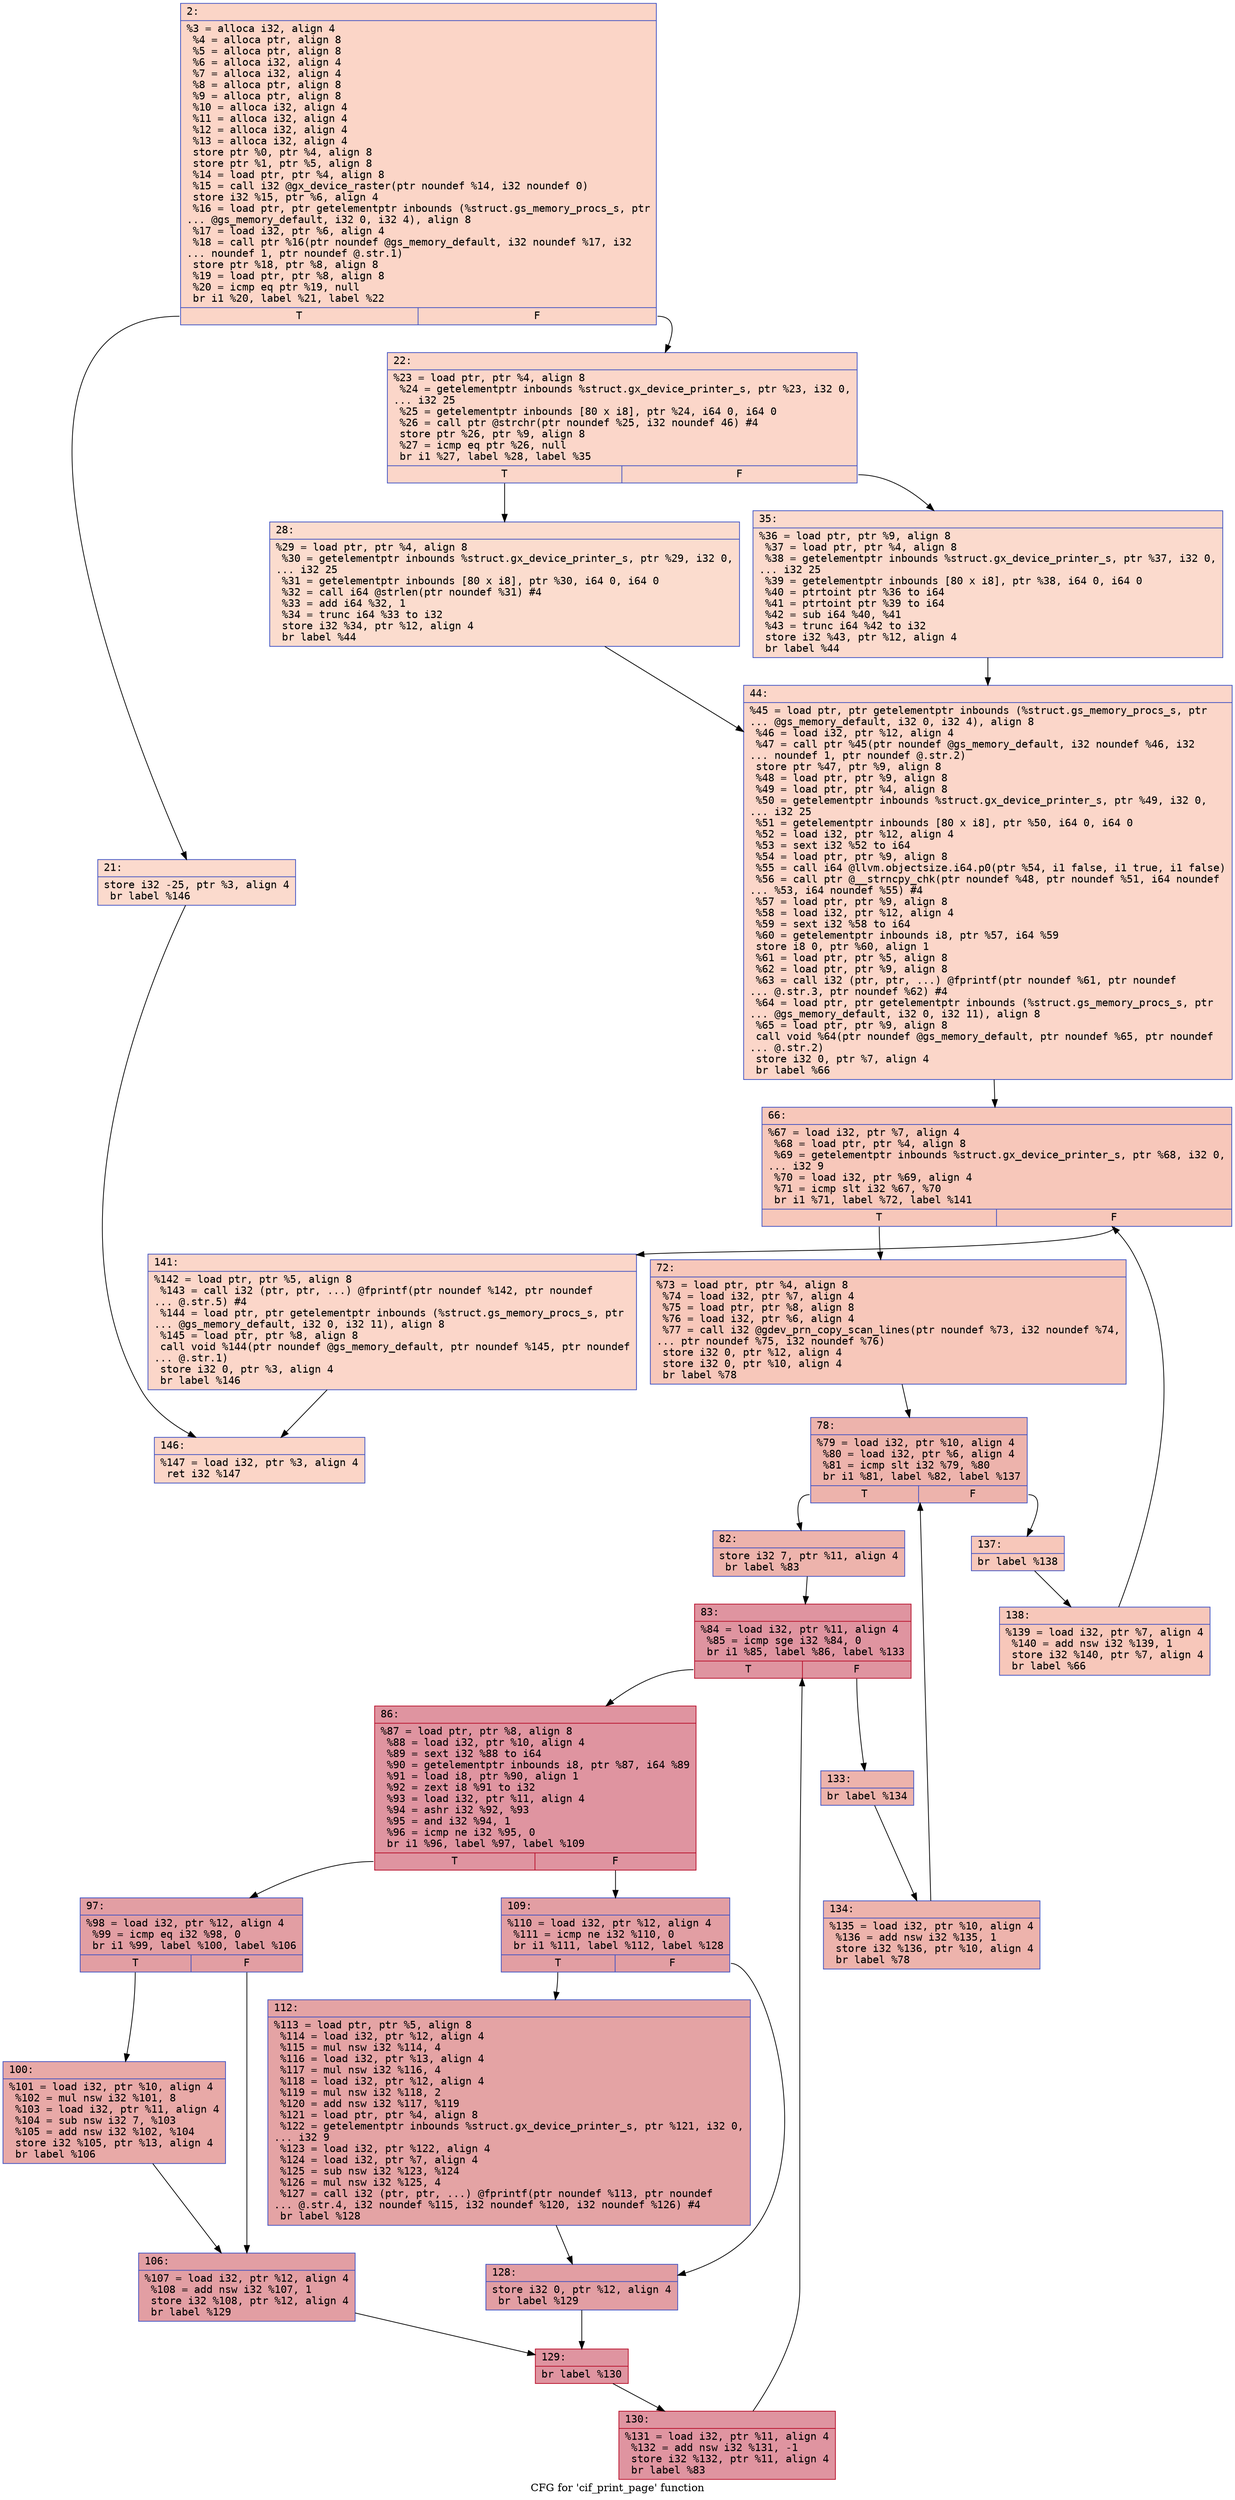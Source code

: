 digraph "CFG for 'cif_print_page' function" {
	label="CFG for 'cif_print_page' function";

	Node0x600001b74280 [shape=record,color="#3d50c3ff", style=filled, fillcolor="#f5a08170" fontname="Courier",label="{2:\l|  %3 = alloca i32, align 4\l  %4 = alloca ptr, align 8\l  %5 = alloca ptr, align 8\l  %6 = alloca i32, align 4\l  %7 = alloca i32, align 4\l  %8 = alloca ptr, align 8\l  %9 = alloca ptr, align 8\l  %10 = alloca i32, align 4\l  %11 = alloca i32, align 4\l  %12 = alloca i32, align 4\l  %13 = alloca i32, align 4\l  store ptr %0, ptr %4, align 8\l  store ptr %1, ptr %5, align 8\l  %14 = load ptr, ptr %4, align 8\l  %15 = call i32 @gx_device_raster(ptr noundef %14, i32 noundef 0)\l  store i32 %15, ptr %6, align 4\l  %16 = load ptr, ptr getelementptr inbounds (%struct.gs_memory_procs_s, ptr\l... @gs_memory_default, i32 0, i32 4), align 8\l  %17 = load i32, ptr %6, align 4\l  %18 = call ptr %16(ptr noundef @gs_memory_default, i32 noundef %17, i32\l... noundef 1, ptr noundef @.str.1)\l  store ptr %18, ptr %8, align 8\l  %19 = load ptr, ptr %8, align 8\l  %20 = icmp eq ptr %19, null\l  br i1 %20, label %21, label %22\l|{<s0>T|<s1>F}}"];
	Node0x600001b74280:s0 -> Node0x600001b742d0[tooltip="2 -> 21\nProbability 37.50%" ];
	Node0x600001b74280:s1 -> Node0x600001b74320[tooltip="2 -> 22\nProbability 62.50%" ];
	Node0x600001b742d0 [shape=record,color="#3d50c3ff", style=filled, fillcolor="#f7ac8e70" fontname="Courier",label="{21:\l|  store i32 -25, ptr %3, align 4\l  br label %146\l}"];
	Node0x600001b742d0 -> Node0x600001b74a50[tooltip="21 -> 146\nProbability 100.00%" ];
	Node0x600001b74320 [shape=record,color="#3d50c3ff", style=filled, fillcolor="#f6a38570" fontname="Courier",label="{22:\l|  %23 = load ptr, ptr %4, align 8\l  %24 = getelementptr inbounds %struct.gx_device_printer_s, ptr %23, i32 0,\l... i32 25\l  %25 = getelementptr inbounds [80 x i8], ptr %24, i64 0, i64 0\l  %26 = call ptr @strchr(ptr noundef %25, i32 noundef 46) #4\l  store ptr %26, ptr %9, align 8\l  %27 = icmp eq ptr %26, null\l  br i1 %27, label %28, label %35\l|{<s0>T|<s1>F}}"];
	Node0x600001b74320:s0 -> Node0x600001b74370[tooltip="22 -> 28\nProbability 37.50%" ];
	Node0x600001b74320:s1 -> Node0x600001b743c0[tooltip="22 -> 35\nProbability 62.50%" ];
	Node0x600001b74370 [shape=record,color="#3d50c3ff", style=filled, fillcolor="#f7af9170" fontname="Courier",label="{28:\l|  %29 = load ptr, ptr %4, align 8\l  %30 = getelementptr inbounds %struct.gx_device_printer_s, ptr %29, i32 0,\l... i32 25\l  %31 = getelementptr inbounds [80 x i8], ptr %30, i64 0, i64 0\l  %32 = call i64 @strlen(ptr noundef %31) #4\l  %33 = add i64 %32, 1\l  %34 = trunc i64 %33 to i32\l  store i32 %34, ptr %12, align 4\l  br label %44\l}"];
	Node0x600001b74370 -> Node0x600001b74410[tooltip="28 -> 44\nProbability 100.00%" ];
	Node0x600001b743c0 [shape=record,color="#3d50c3ff", style=filled, fillcolor="#f7ac8e70" fontname="Courier",label="{35:\l|  %36 = load ptr, ptr %9, align 8\l  %37 = load ptr, ptr %4, align 8\l  %38 = getelementptr inbounds %struct.gx_device_printer_s, ptr %37, i32 0,\l... i32 25\l  %39 = getelementptr inbounds [80 x i8], ptr %38, i64 0, i64 0\l  %40 = ptrtoint ptr %36 to i64\l  %41 = ptrtoint ptr %39 to i64\l  %42 = sub i64 %40, %41\l  %43 = trunc i64 %42 to i32\l  store i32 %43, ptr %12, align 4\l  br label %44\l}"];
	Node0x600001b743c0 -> Node0x600001b74410[tooltip="35 -> 44\nProbability 100.00%" ];
	Node0x600001b74410 [shape=record,color="#3d50c3ff", style=filled, fillcolor="#f6a38570" fontname="Courier",label="{44:\l|  %45 = load ptr, ptr getelementptr inbounds (%struct.gs_memory_procs_s, ptr\l... @gs_memory_default, i32 0, i32 4), align 8\l  %46 = load i32, ptr %12, align 4\l  %47 = call ptr %45(ptr noundef @gs_memory_default, i32 noundef %46, i32\l... noundef 1, ptr noundef @.str.2)\l  store ptr %47, ptr %9, align 8\l  %48 = load ptr, ptr %9, align 8\l  %49 = load ptr, ptr %4, align 8\l  %50 = getelementptr inbounds %struct.gx_device_printer_s, ptr %49, i32 0,\l... i32 25\l  %51 = getelementptr inbounds [80 x i8], ptr %50, i64 0, i64 0\l  %52 = load i32, ptr %12, align 4\l  %53 = sext i32 %52 to i64\l  %54 = load ptr, ptr %9, align 8\l  %55 = call i64 @llvm.objectsize.i64.p0(ptr %54, i1 false, i1 true, i1 false)\l  %56 = call ptr @__strncpy_chk(ptr noundef %48, ptr noundef %51, i64 noundef\l... %53, i64 noundef %55) #4\l  %57 = load ptr, ptr %9, align 8\l  %58 = load i32, ptr %12, align 4\l  %59 = sext i32 %58 to i64\l  %60 = getelementptr inbounds i8, ptr %57, i64 %59\l  store i8 0, ptr %60, align 1\l  %61 = load ptr, ptr %5, align 8\l  %62 = load ptr, ptr %9, align 8\l  %63 = call i32 (ptr, ptr, ...) @fprintf(ptr noundef %61, ptr noundef\l... @.str.3, ptr noundef %62) #4\l  %64 = load ptr, ptr getelementptr inbounds (%struct.gs_memory_procs_s, ptr\l... @gs_memory_default, i32 0, i32 11), align 8\l  %65 = load ptr, ptr %9, align 8\l  call void %64(ptr noundef @gs_memory_default, ptr noundef %65, ptr noundef\l... @.str.2)\l  store i32 0, ptr %7, align 4\l  br label %66\l}"];
	Node0x600001b74410 -> Node0x600001b74460[tooltip="44 -> 66\nProbability 100.00%" ];
	Node0x600001b74460 [shape=record,color="#3d50c3ff", style=filled, fillcolor="#ec7f6370" fontname="Courier",label="{66:\l|  %67 = load i32, ptr %7, align 4\l  %68 = load ptr, ptr %4, align 8\l  %69 = getelementptr inbounds %struct.gx_device_printer_s, ptr %68, i32 0,\l... i32 9\l  %70 = load i32, ptr %69, align 4\l  %71 = icmp slt i32 %67, %70\l  br i1 %71, label %72, label %141\l|{<s0>T|<s1>F}}"];
	Node0x600001b74460:s0 -> Node0x600001b744b0[tooltip="66 -> 72\nProbability 96.88%" ];
	Node0x600001b74460:s1 -> Node0x600001b74a00[tooltip="66 -> 141\nProbability 3.12%" ];
	Node0x600001b744b0 [shape=record,color="#3d50c3ff", style=filled, fillcolor="#ec7f6370" fontname="Courier",label="{72:\l|  %73 = load ptr, ptr %4, align 8\l  %74 = load i32, ptr %7, align 4\l  %75 = load ptr, ptr %8, align 8\l  %76 = load i32, ptr %6, align 4\l  %77 = call i32 @gdev_prn_copy_scan_lines(ptr noundef %73, i32 noundef %74,\l... ptr noundef %75, i32 noundef %76)\l  store i32 0, ptr %12, align 4\l  store i32 0, ptr %10, align 4\l  br label %78\l}"];
	Node0x600001b744b0 -> Node0x600001b74500[tooltip="72 -> 78\nProbability 100.00%" ];
	Node0x600001b74500 [shape=record,color="#3d50c3ff", style=filled, fillcolor="#d6524470" fontname="Courier",label="{78:\l|  %79 = load i32, ptr %10, align 4\l  %80 = load i32, ptr %6, align 4\l  %81 = icmp slt i32 %79, %80\l  br i1 %81, label %82, label %137\l|{<s0>T|<s1>F}}"];
	Node0x600001b74500:s0 -> Node0x600001b74550[tooltip="78 -> 82\nProbability 96.88%" ];
	Node0x600001b74500:s1 -> Node0x600001b74960[tooltip="78 -> 137\nProbability 3.12%" ];
	Node0x600001b74550 [shape=record,color="#3d50c3ff", style=filled, fillcolor="#d6524470" fontname="Courier",label="{82:\l|  store i32 7, ptr %11, align 4\l  br label %83\l}"];
	Node0x600001b74550 -> Node0x600001b745a0[tooltip="82 -> 83\nProbability 100.00%" ];
	Node0x600001b745a0 [shape=record,color="#b70d28ff", style=filled, fillcolor="#b70d2870" fontname="Courier",label="{83:\l|  %84 = load i32, ptr %11, align 4\l  %85 = icmp sge i32 %84, 0\l  br i1 %85, label %86, label %133\l|{<s0>T|<s1>F}}"];
	Node0x600001b745a0:s0 -> Node0x600001b745f0[tooltip="83 -> 86\nProbability 96.88%" ];
	Node0x600001b745a0:s1 -> Node0x600001b748c0[tooltip="83 -> 133\nProbability 3.12%" ];
	Node0x600001b745f0 [shape=record,color="#b70d28ff", style=filled, fillcolor="#b70d2870" fontname="Courier",label="{86:\l|  %87 = load ptr, ptr %8, align 8\l  %88 = load i32, ptr %10, align 4\l  %89 = sext i32 %88 to i64\l  %90 = getelementptr inbounds i8, ptr %87, i64 %89\l  %91 = load i8, ptr %90, align 1\l  %92 = zext i8 %91 to i32\l  %93 = load i32, ptr %11, align 4\l  %94 = ashr i32 %92, %93\l  %95 = and i32 %94, 1\l  %96 = icmp ne i32 %95, 0\l  br i1 %96, label %97, label %109\l|{<s0>T|<s1>F}}"];
	Node0x600001b745f0:s0 -> Node0x600001b74640[tooltip="86 -> 97\nProbability 50.00%" ];
	Node0x600001b745f0:s1 -> Node0x600001b74730[tooltip="86 -> 109\nProbability 50.00%" ];
	Node0x600001b74640 [shape=record,color="#3d50c3ff", style=filled, fillcolor="#be242e70" fontname="Courier",label="{97:\l|  %98 = load i32, ptr %12, align 4\l  %99 = icmp eq i32 %98, 0\l  br i1 %99, label %100, label %106\l|{<s0>T|<s1>F}}"];
	Node0x600001b74640:s0 -> Node0x600001b74690[tooltip="97 -> 100\nProbability 37.50%" ];
	Node0x600001b74640:s1 -> Node0x600001b746e0[tooltip="97 -> 106\nProbability 62.50%" ];
	Node0x600001b74690 [shape=record,color="#3d50c3ff", style=filled, fillcolor="#ca3b3770" fontname="Courier",label="{100:\l|  %101 = load i32, ptr %10, align 4\l  %102 = mul nsw i32 %101, 8\l  %103 = load i32, ptr %11, align 4\l  %104 = sub nsw i32 7, %103\l  %105 = add nsw i32 %102, %104\l  store i32 %105, ptr %13, align 4\l  br label %106\l}"];
	Node0x600001b74690 -> Node0x600001b746e0[tooltip="100 -> 106\nProbability 100.00%" ];
	Node0x600001b746e0 [shape=record,color="#3d50c3ff", style=filled, fillcolor="#be242e70" fontname="Courier",label="{106:\l|  %107 = load i32, ptr %12, align 4\l  %108 = add nsw i32 %107, 1\l  store i32 %108, ptr %12, align 4\l  br label %129\l}"];
	Node0x600001b746e0 -> Node0x600001b74820[tooltip="106 -> 129\nProbability 100.00%" ];
	Node0x600001b74730 [shape=record,color="#3d50c3ff", style=filled, fillcolor="#be242e70" fontname="Courier",label="{109:\l|  %110 = load i32, ptr %12, align 4\l  %111 = icmp ne i32 %110, 0\l  br i1 %111, label %112, label %128\l|{<s0>T|<s1>F}}"];
	Node0x600001b74730:s0 -> Node0x600001b74780[tooltip="109 -> 112\nProbability 62.50%" ];
	Node0x600001b74730:s1 -> Node0x600001b747d0[tooltip="109 -> 128\nProbability 37.50%" ];
	Node0x600001b74780 [shape=record,color="#3d50c3ff", style=filled, fillcolor="#c32e3170" fontname="Courier",label="{112:\l|  %113 = load ptr, ptr %5, align 8\l  %114 = load i32, ptr %12, align 4\l  %115 = mul nsw i32 %114, 4\l  %116 = load i32, ptr %13, align 4\l  %117 = mul nsw i32 %116, 4\l  %118 = load i32, ptr %12, align 4\l  %119 = mul nsw i32 %118, 2\l  %120 = add nsw i32 %117, %119\l  %121 = load ptr, ptr %4, align 8\l  %122 = getelementptr inbounds %struct.gx_device_printer_s, ptr %121, i32 0,\l... i32 9\l  %123 = load i32, ptr %122, align 4\l  %124 = load i32, ptr %7, align 4\l  %125 = sub nsw i32 %123, %124\l  %126 = mul nsw i32 %125, 4\l  %127 = call i32 (ptr, ptr, ...) @fprintf(ptr noundef %113, ptr noundef\l... @.str.4, i32 noundef %115, i32 noundef %120, i32 noundef %126) #4\l  br label %128\l}"];
	Node0x600001b74780 -> Node0x600001b747d0[tooltip="112 -> 128\nProbability 100.00%" ];
	Node0x600001b747d0 [shape=record,color="#3d50c3ff", style=filled, fillcolor="#be242e70" fontname="Courier",label="{128:\l|  store i32 0, ptr %12, align 4\l  br label %129\l}"];
	Node0x600001b747d0 -> Node0x600001b74820[tooltip="128 -> 129\nProbability 100.00%" ];
	Node0x600001b74820 [shape=record,color="#b70d28ff", style=filled, fillcolor="#b70d2870" fontname="Courier",label="{129:\l|  br label %130\l}"];
	Node0x600001b74820 -> Node0x600001b74870[tooltip="129 -> 130\nProbability 100.00%" ];
	Node0x600001b74870 [shape=record,color="#b70d28ff", style=filled, fillcolor="#b70d2870" fontname="Courier",label="{130:\l|  %131 = load i32, ptr %11, align 4\l  %132 = add nsw i32 %131, -1\l  store i32 %132, ptr %11, align 4\l  br label %83\l}"];
	Node0x600001b74870 -> Node0x600001b745a0[tooltip="130 -> 83\nProbability 100.00%" ];
	Node0x600001b748c0 [shape=record,color="#3d50c3ff", style=filled, fillcolor="#d6524470" fontname="Courier",label="{133:\l|  br label %134\l}"];
	Node0x600001b748c0 -> Node0x600001b74910[tooltip="133 -> 134\nProbability 100.00%" ];
	Node0x600001b74910 [shape=record,color="#3d50c3ff", style=filled, fillcolor="#d6524470" fontname="Courier",label="{134:\l|  %135 = load i32, ptr %10, align 4\l  %136 = add nsw i32 %135, 1\l  store i32 %136, ptr %10, align 4\l  br label %78\l}"];
	Node0x600001b74910 -> Node0x600001b74500[tooltip="134 -> 78\nProbability 100.00%" ];
	Node0x600001b74960 [shape=record,color="#3d50c3ff", style=filled, fillcolor="#ec7f6370" fontname="Courier",label="{137:\l|  br label %138\l}"];
	Node0x600001b74960 -> Node0x600001b749b0[tooltip="137 -> 138\nProbability 100.00%" ];
	Node0x600001b749b0 [shape=record,color="#3d50c3ff", style=filled, fillcolor="#ec7f6370" fontname="Courier",label="{138:\l|  %139 = load i32, ptr %7, align 4\l  %140 = add nsw i32 %139, 1\l  store i32 %140, ptr %7, align 4\l  br label %66\l}"];
	Node0x600001b749b0 -> Node0x600001b74460[tooltip="138 -> 66\nProbability 100.00%" ];
	Node0x600001b74a00 [shape=record,color="#3d50c3ff", style=filled, fillcolor="#f6a38570" fontname="Courier",label="{141:\l|  %142 = load ptr, ptr %5, align 8\l  %143 = call i32 (ptr, ptr, ...) @fprintf(ptr noundef %142, ptr noundef\l... @.str.5) #4\l  %144 = load ptr, ptr getelementptr inbounds (%struct.gs_memory_procs_s, ptr\l... @gs_memory_default, i32 0, i32 11), align 8\l  %145 = load ptr, ptr %8, align 8\l  call void %144(ptr noundef @gs_memory_default, ptr noundef %145, ptr noundef\l... @.str.1)\l  store i32 0, ptr %3, align 4\l  br label %146\l}"];
	Node0x600001b74a00 -> Node0x600001b74a50[tooltip="141 -> 146\nProbability 100.00%" ];
	Node0x600001b74a50 [shape=record,color="#3d50c3ff", style=filled, fillcolor="#f5a08170" fontname="Courier",label="{146:\l|  %147 = load i32, ptr %3, align 4\l  ret i32 %147\l}"];
}
